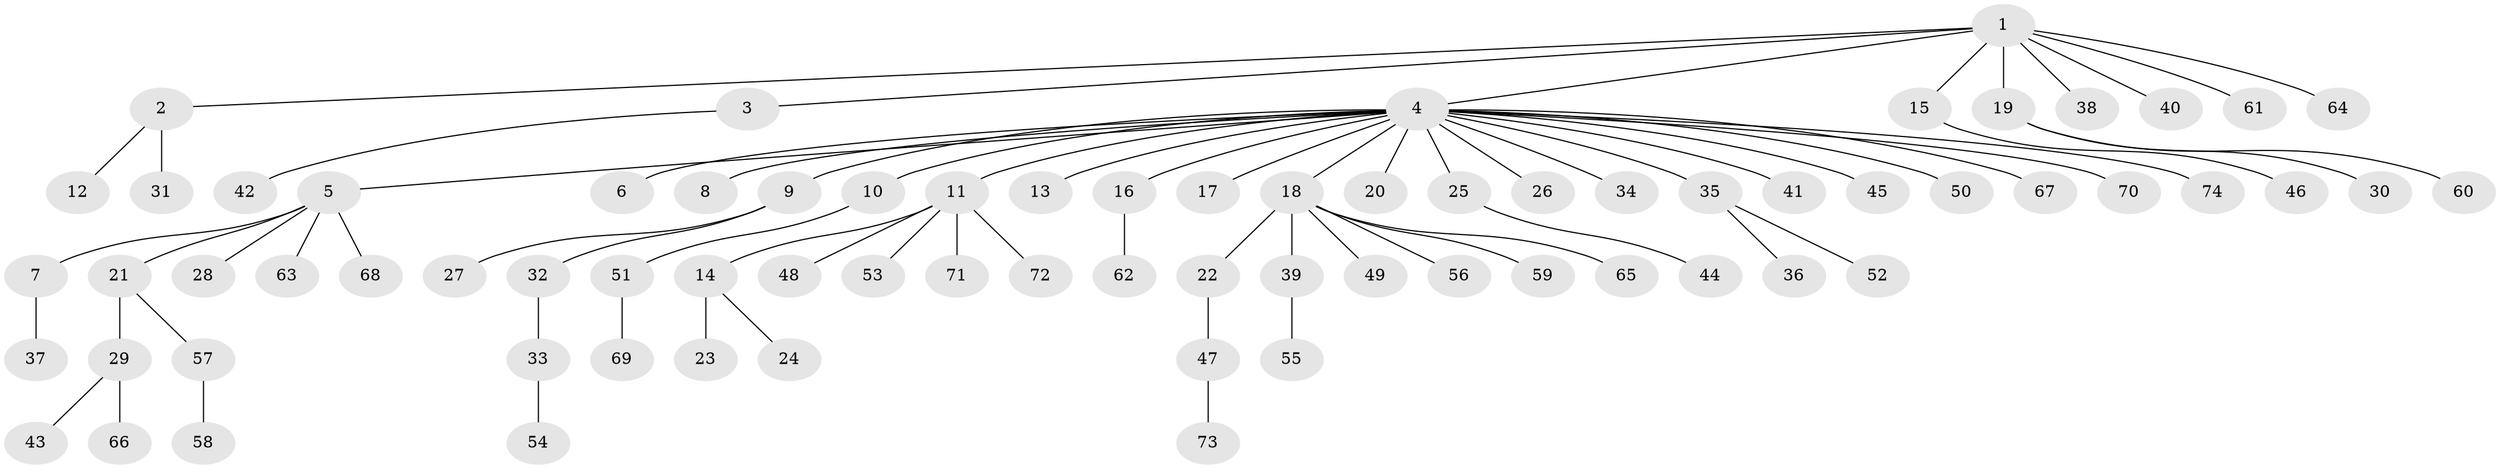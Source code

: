 // coarse degree distribution, {1: 0.8695652173913043, 5: 0.043478260869565216, 17: 0.043478260869565216, 2: 0.043478260869565216}
// Generated by graph-tools (version 1.1) at 2025/36/03/04/25 23:36:43]
// undirected, 74 vertices, 73 edges
graph export_dot {
  node [color=gray90,style=filled];
  1;
  2;
  3;
  4;
  5;
  6;
  7;
  8;
  9;
  10;
  11;
  12;
  13;
  14;
  15;
  16;
  17;
  18;
  19;
  20;
  21;
  22;
  23;
  24;
  25;
  26;
  27;
  28;
  29;
  30;
  31;
  32;
  33;
  34;
  35;
  36;
  37;
  38;
  39;
  40;
  41;
  42;
  43;
  44;
  45;
  46;
  47;
  48;
  49;
  50;
  51;
  52;
  53;
  54;
  55;
  56;
  57;
  58;
  59;
  60;
  61;
  62;
  63;
  64;
  65;
  66;
  67;
  68;
  69;
  70;
  71;
  72;
  73;
  74;
  1 -- 2;
  1 -- 3;
  1 -- 4;
  1 -- 15;
  1 -- 19;
  1 -- 38;
  1 -- 40;
  1 -- 61;
  1 -- 64;
  2 -- 12;
  2 -- 31;
  3 -- 42;
  4 -- 5;
  4 -- 6;
  4 -- 8;
  4 -- 9;
  4 -- 10;
  4 -- 11;
  4 -- 13;
  4 -- 16;
  4 -- 17;
  4 -- 18;
  4 -- 20;
  4 -- 25;
  4 -- 26;
  4 -- 34;
  4 -- 35;
  4 -- 41;
  4 -- 45;
  4 -- 50;
  4 -- 67;
  4 -- 70;
  4 -- 74;
  5 -- 7;
  5 -- 21;
  5 -- 28;
  5 -- 63;
  5 -- 68;
  7 -- 37;
  9 -- 27;
  9 -- 32;
  10 -- 51;
  11 -- 14;
  11 -- 48;
  11 -- 53;
  11 -- 71;
  11 -- 72;
  14 -- 23;
  14 -- 24;
  15 -- 46;
  16 -- 62;
  18 -- 22;
  18 -- 39;
  18 -- 49;
  18 -- 56;
  18 -- 59;
  18 -- 65;
  19 -- 30;
  19 -- 60;
  21 -- 29;
  21 -- 57;
  22 -- 47;
  25 -- 44;
  29 -- 43;
  29 -- 66;
  32 -- 33;
  33 -- 54;
  35 -- 36;
  35 -- 52;
  39 -- 55;
  47 -- 73;
  51 -- 69;
  57 -- 58;
}
